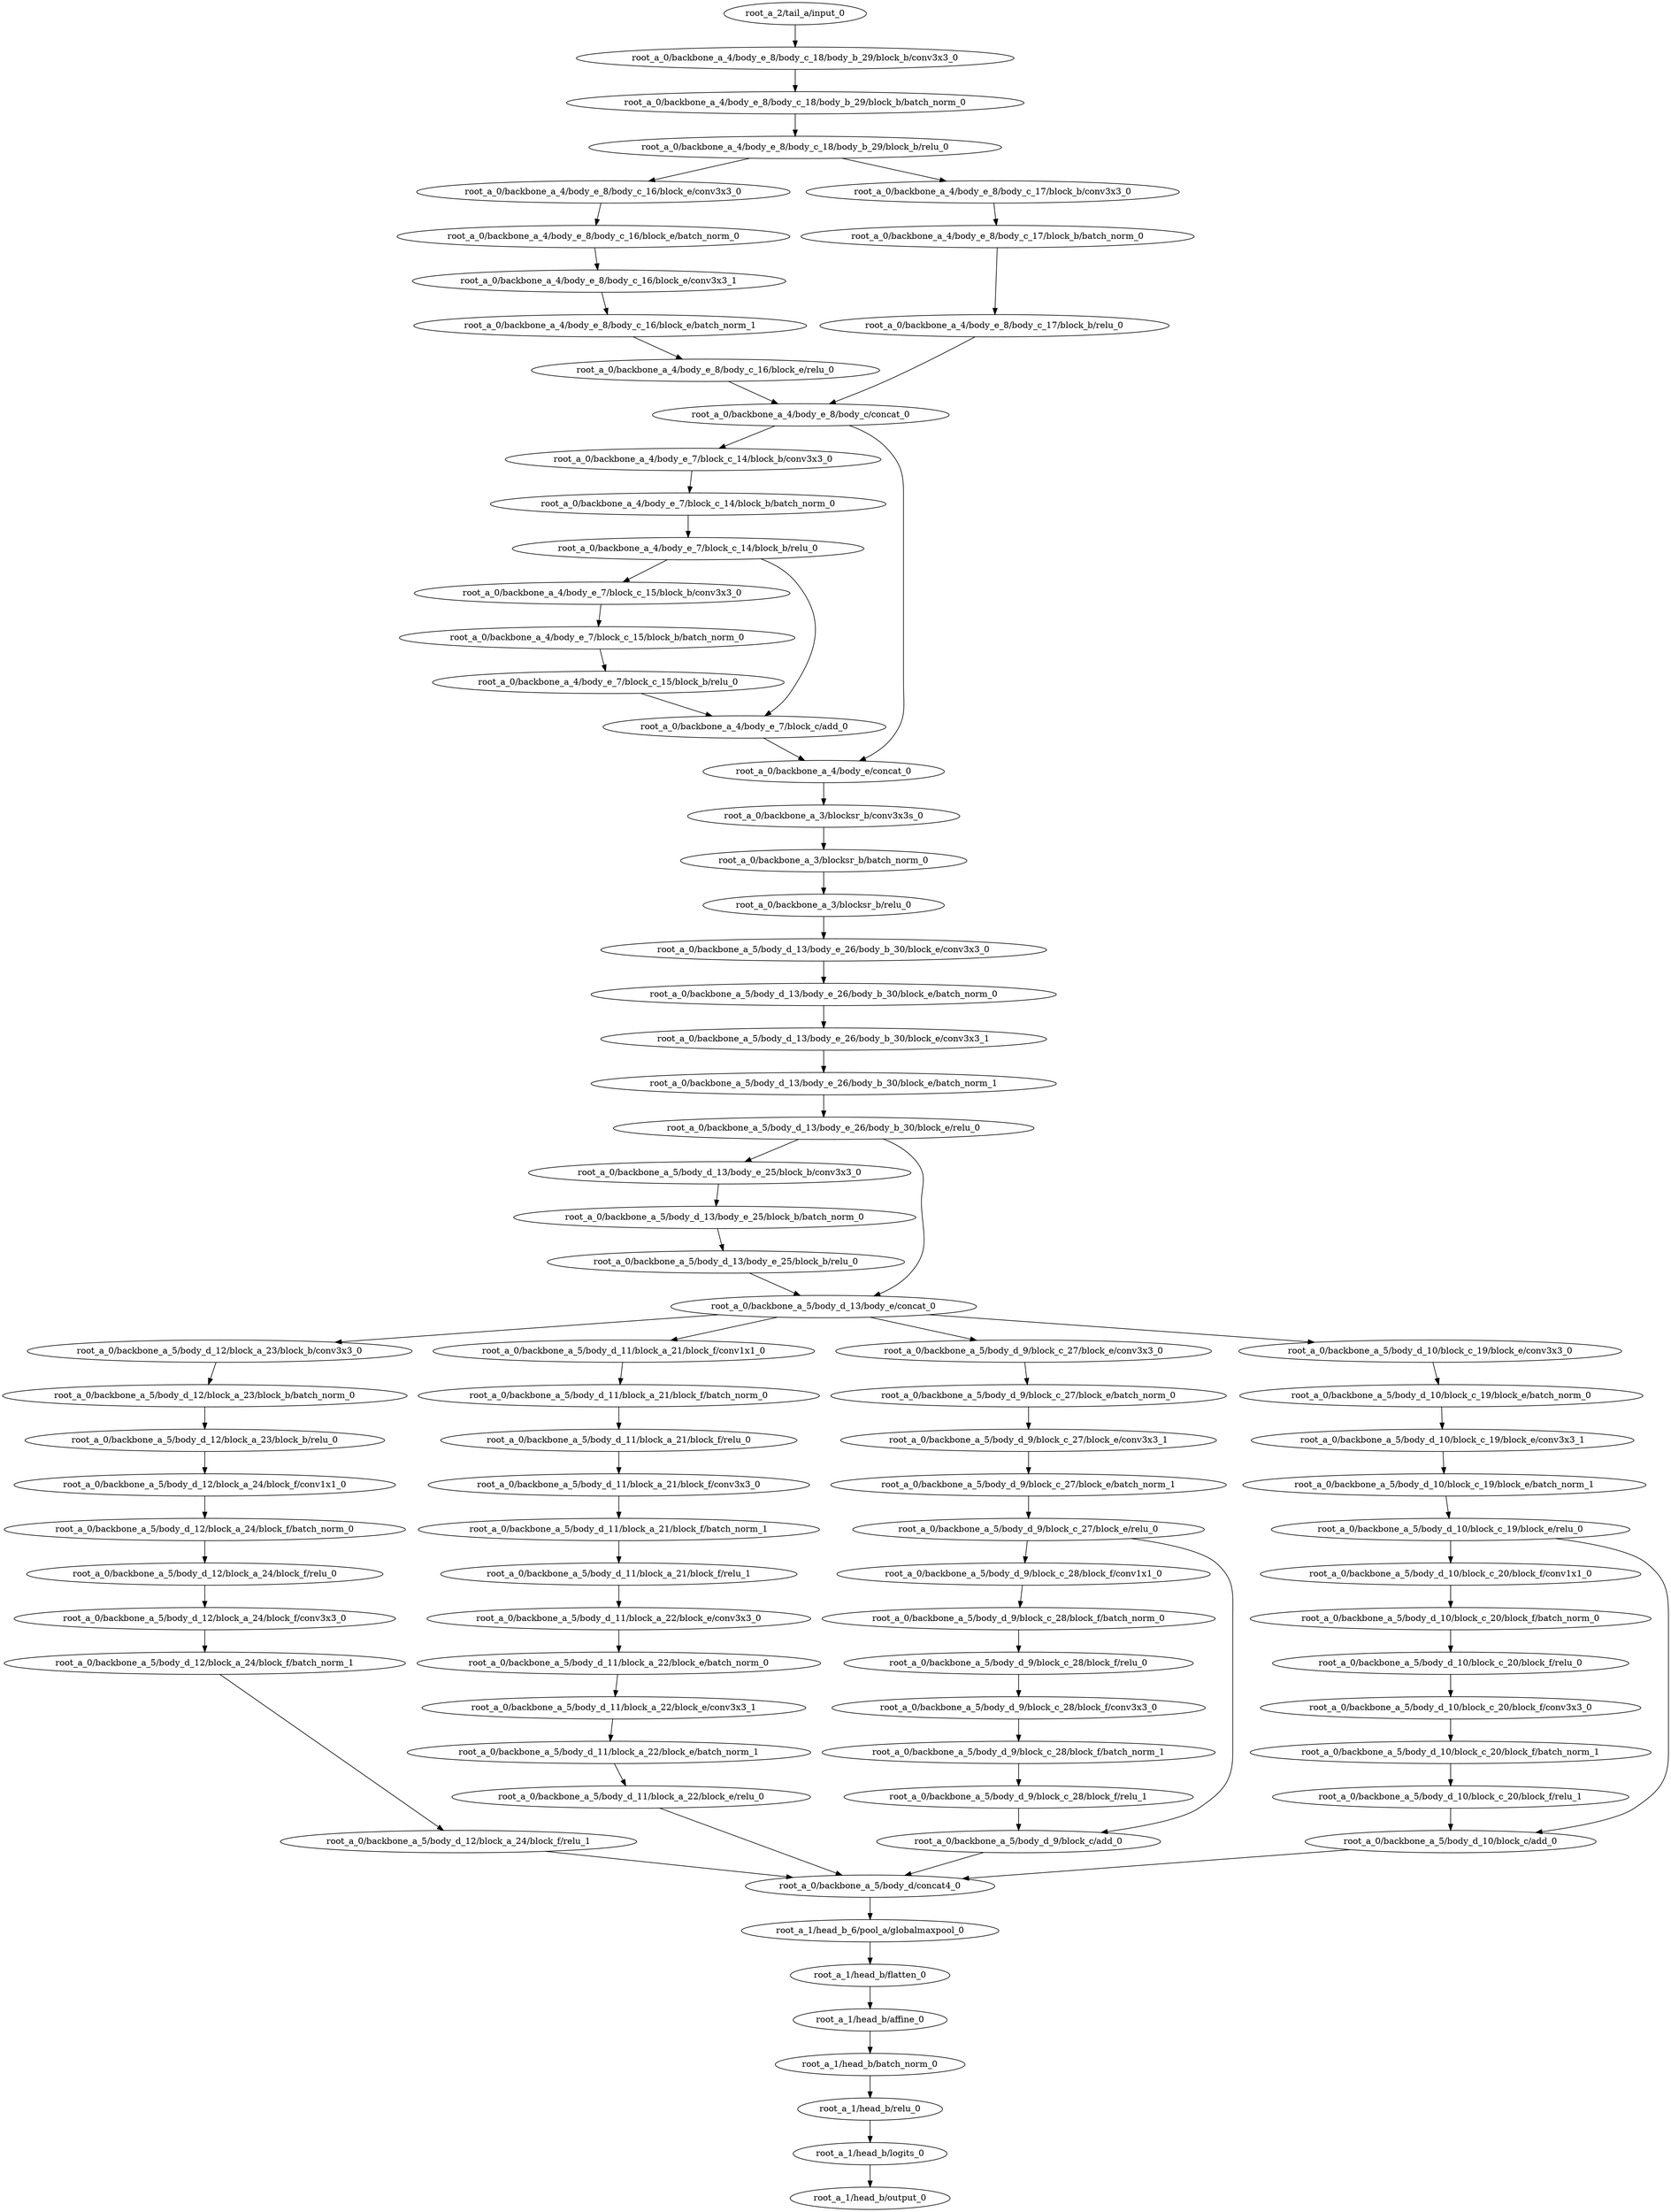 digraph root_a {
	"root_a_2/tail_a/input_0"
	"root_a_0/backbone_a_4/body_e_8/body_c_18/body_b_29/block_b/conv3x3_0"
	"root_a_0/backbone_a_4/body_e_8/body_c_18/body_b_29/block_b/batch_norm_0"
	"root_a_0/backbone_a_4/body_e_8/body_c_18/body_b_29/block_b/relu_0"
	"root_a_0/backbone_a_4/body_e_8/body_c_16/block_e/conv3x3_0"
	"root_a_0/backbone_a_4/body_e_8/body_c_16/block_e/batch_norm_0"
	"root_a_0/backbone_a_4/body_e_8/body_c_16/block_e/conv3x3_1"
	"root_a_0/backbone_a_4/body_e_8/body_c_16/block_e/batch_norm_1"
	"root_a_0/backbone_a_4/body_e_8/body_c_16/block_e/relu_0"
	"root_a_0/backbone_a_4/body_e_8/body_c_17/block_b/conv3x3_0"
	"root_a_0/backbone_a_4/body_e_8/body_c_17/block_b/batch_norm_0"
	"root_a_0/backbone_a_4/body_e_8/body_c_17/block_b/relu_0"
	"root_a_0/backbone_a_4/body_e_8/body_c/concat_0"
	"root_a_0/backbone_a_4/body_e_7/block_c_14/block_b/conv3x3_0"
	"root_a_0/backbone_a_4/body_e_7/block_c_14/block_b/batch_norm_0"
	"root_a_0/backbone_a_4/body_e_7/block_c_14/block_b/relu_0"
	"root_a_0/backbone_a_4/body_e_7/block_c_15/block_b/conv3x3_0"
	"root_a_0/backbone_a_4/body_e_7/block_c_15/block_b/batch_norm_0"
	"root_a_0/backbone_a_4/body_e_7/block_c_15/block_b/relu_0"
	"root_a_0/backbone_a_4/body_e_7/block_c/add_0"
	"root_a_0/backbone_a_4/body_e/concat_0"
	"root_a_0/backbone_a_3/blocksr_b/conv3x3s_0"
	"root_a_0/backbone_a_3/blocksr_b/batch_norm_0"
	"root_a_0/backbone_a_3/blocksr_b/relu_0"
	"root_a_0/backbone_a_5/body_d_13/body_e_26/body_b_30/block_e/conv3x3_0"
	"root_a_0/backbone_a_5/body_d_13/body_e_26/body_b_30/block_e/batch_norm_0"
	"root_a_0/backbone_a_5/body_d_13/body_e_26/body_b_30/block_e/conv3x3_1"
	"root_a_0/backbone_a_5/body_d_13/body_e_26/body_b_30/block_e/batch_norm_1"
	"root_a_0/backbone_a_5/body_d_13/body_e_26/body_b_30/block_e/relu_0"
	"root_a_0/backbone_a_5/body_d_13/body_e_25/block_b/conv3x3_0"
	"root_a_0/backbone_a_5/body_d_13/body_e_25/block_b/batch_norm_0"
	"root_a_0/backbone_a_5/body_d_13/body_e_25/block_b/relu_0"
	"root_a_0/backbone_a_5/body_d_13/body_e/concat_0"
	"root_a_0/backbone_a_5/body_d_12/block_a_23/block_b/conv3x3_0"
	"root_a_0/backbone_a_5/body_d_12/block_a_23/block_b/batch_norm_0"
	"root_a_0/backbone_a_5/body_d_12/block_a_23/block_b/relu_0"
	"root_a_0/backbone_a_5/body_d_12/block_a_24/block_f/conv1x1_0"
	"root_a_0/backbone_a_5/body_d_12/block_a_24/block_f/batch_norm_0"
	"root_a_0/backbone_a_5/body_d_12/block_a_24/block_f/relu_0"
	"root_a_0/backbone_a_5/body_d_12/block_a_24/block_f/conv3x3_0"
	"root_a_0/backbone_a_5/body_d_12/block_a_24/block_f/batch_norm_1"
	"root_a_0/backbone_a_5/body_d_12/block_a_24/block_f/relu_1"
	"root_a_0/backbone_a_5/body_d_11/block_a_21/block_f/conv1x1_0"
	"root_a_0/backbone_a_5/body_d_11/block_a_21/block_f/batch_norm_0"
	"root_a_0/backbone_a_5/body_d_11/block_a_21/block_f/relu_0"
	"root_a_0/backbone_a_5/body_d_11/block_a_21/block_f/conv3x3_0"
	"root_a_0/backbone_a_5/body_d_11/block_a_21/block_f/batch_norm_1"
	"root_a_0/backbone_a_5/body_d_11/block_a_21/block_f/relu_1"
	"root_a_0/backbone_a_5/body_d_11/block_a_22/block_e/conv3x3_0"
	"root_a_0/backbone_a_5/body_d_11/block_a_22/block_e/batch_norm_0"
	"root_a_0/backbone_a_5/body_d_11/block_a_22/block_e/conv3x3_1"
	"root_a_0/backbone_a_5/body_d_11/block_a_22/block_e/batch_norm_1"
	"root_a_0/backbone_a_5/body_d_11/block_a_22/block_e/relu_0"
	"root_a_0/backbone_a_5/body_d_9/block_c_27/block_e/conv3x3_0"
	"root_a_0/backbone_a_5/body_d_9/block_c_27/block_e/batch_norm_0"
	"root_a_0/backbone_a_5/body_d_9/block_c_27/block_e/conv3x3_1"
	"root_a_0/backbone_a_5/body_d_9/block_c_27/block_e/batch_norm_1"
	"root_a_0/backbone_a_5/body_d_9/block_c_27/block_e/relu_0"
	"root_a_0/backbone_a_5/body_d_9/block_c_28/block_f/conv1x1_0"
	"root_a_0/backbone_a_5/body_d_9/block_c_28/block_f/batch_norm_0"
	"root_a_0/backbone_a_5/body_d_9/block_c_28/block_f/relu_0"
	"root_a_0/backbone_a_5/body_d_9/block_c_28/block_f/conv3x3_0"
	"root_a_0/backbone_a_5/body_d_9/block_c_28/block_f/batch_norm_1"
	"root_a_0/backbone_a_5/body_d_9/block_c_28/block_f/relu_1"
	"root_a_0/backbone_a_5/body_d_9/block_c/add_0"
	"root_a_0/backbone_a_5/body_d_10/block_c_19/block_e/conv3x3_0"
	"root_a_0/backbone_a_5/body_d_10/block_c_19/block_e/batch_norm_0"
	"root_a_0/backbone_a_5/body_d_10/block_c_19/block_e/conv3x3_1"
	"root_a_0/backbone_a_5/body_d_10/block_c_19/block_e/batch_norm_1"
	"root_a_0/backbone_a_5/body_d_10/block_c_19/block_e/relu_0"
	"root_a_0/backbone_a_5/body_d_10/block_c_20/block_f/conv1x1_0"
	"root_a_0/backbone_a_5/body_d_10/block_c_20/block_f/batch_norm_0"
	"root_a_0/backbone_a_5/body_d_10/block_c_20/block_f/relu_0"
	"root_a_0/backbone_a_5/body_d_10/block_c_20/block_f/conv3x3_0"
	"root_a_0/backbone_a_5/body_d_10/block_c_20/block_f/batch_norm_1"
	"root_a_0/backbone_a_5/body_d_10/block_c_20/block_f/relu_1"
	"root_a_0/backbone_a_5/body_d_10/block_c/add_0"
	"root_a_0/backbone_a_5/body_d/concat4_0"
	"root_a_1/head_b_6/pool_a/globalmaxpool_0"
	"root_a_1/head_b/flatten_0"
	"root_a_1/head_b/affine_0"
	"root_a_1/head_b/batch_norm_0"
	"root_a_1/head_b/relu_0"
	"root_a_1/head_b/logits_0"
	"root_a_1/head_b/output_0"

	"root_a_2/tail_a/input_0" -> "root_a_0/backbone_a_4/body_e_8/body_c_18/body_b_29/block_b/conv3x3_0"
	"root_a_0/backbone_a_4/body_e_8/body_c_18/body_b_29/block_b/conv3x3_0" -> "root_a_0/backbone_a_4/body_e_8/body_c_18/body_b_29/block_b/batch_norm_0"
	"root_a_0/backbone_a_4/body_e_8/body_c_18/body_b_29/block_b/batch_norm_0" -> "root_a_0/backbone_a_4/body_e_8/body_c_18/body_b_29/block_b/relu_0"
	"root_a_0/backbone_a_4/body_e_8/body_c_18/body_b_29/block_b/relu_0" -> "root_a_0/backbone_a_4/body_e_8/body_c_16/block_e/conv3x3_0"
	"root_a_0/backbone_a_4/body_e_8/body_c_16/block_e/conv3x3_0" -> "root_a_0/backbone_a_4/body_e_8/body_c_16/block_e/batch_norm_0"
	"root_a_0/backbone_a_4/body_e_8/body_c_16/block_e/batch_norm_0" -> "root_a_0/backbone_a_4/body_e_8/body_c_16/block_e/conv3x3_1"
	"root_a_0/backbone_a_4/body_e_8/body_c_16/block_e/conv3x3_1" -> "root_a_0/backbone_a_4/body_e_8/body_c_16/block_e/batch_norm_1"
	"root_a_0/backbone_a_4/body_e_8/body_c_16/block_e/batch_norm_1" -> "root_a_0/backbone_a_4/body_e_8/body_c_16/block_e/relu_0"
	"root_a_0/backbone_a_4/body_e_8/body_c_18/body_b_29/block_b/relu_0" -> "root_a_0/backbone_a_4/body_e_8/body_c_17/block_b/conv3x3_0"
	"root_a_0/backbone_a_4/body_e_8/body_c_17/block_b/conv3x3_0" -> "root_a_0/backbone_a_4/body_e_8/body_c_17/block_b/batch_norm_0"
	"root_a_0/backbone_a_4/body_e_8/body_c_17/block_b/batch_norm_0" -> "root_a_0/backbone_a_4/body_e_8/body_c_17/block_b/relu_0"
	"root_a_0/backbone_a_4/body_e_8/body_c_16/block_e/relu_0" -> "root_a_0/backbone_a_4/body_e_8/body_c/concat_0"
	"root_a_0/backbone_a_4/body_e_8/body_c_17/block_b/relu_0" -> "root_a_0/backbone_a_4/body_e_8/body_c/concat_0"
	"root_a_0/backbone_a_4/body_e_8/body_c/concat_0" -> "root_a_0/backbone_a_4/body_e_7/block_c_14/block_b/conv3x3_0"
	"root_a_0/backbone_a_4/body_e_7/block_c_14/block_b/conv3x3_0" -> "root_a_0/backbone_a_4/body_e_7/block_c_14/block_b/batch_norm_0"
	"root_a_0/backbone_a_4/body_e_7/block_c_14/block_b/batch_norm_0" -> "root_a_0/backbone_a_4/body_e_7/block_c_14/block_b/relu_0"
	"root_a_0/backbone_a_4/body_e_7/block_c_14/block_b/relu_0" -> "root_a_0/backbone_a_4/body_e_7/block_c_15/block_b/conv3x3_0"
	"root_a_0/backbone_a_4/body_e_7/block_c_15/block_b/conv3x3_0" -> "root_a_0/backbone_a_4/body_e_7/block_c_15/block_b/batch_norm_0"
	"root_a_0/backbone_a_4/body_e_7/block_c_15/block_b/batch_norm_0" -> "root_a_0/backbone_a_4/body_e_7/block_c_15/block_b/relu_0"
	"root_a_0/backbone_a_4/body_e_7/block_c_15/block_b/relu_0" -> "root_a_0/backbone_a_4/body_e_7/block_c/add_0"
	"root_a_0/backbone_a_4/body_e_7/block_c_14/block_b/relu_0" -> "root_a_0/backbone_a_4/body_e_7/block_c/add_0"
	"root_a_0/backbone_a_4/body_e_8/body_c/concat_0" -> "root_a_0/backbone_a_4/body_e/concat_0"
	"root_a_0/backbone_a_4/body_e_7/block_c/add_0" -> "root_a_0/backbone_a_4/body_e/concat_0"
	"root_a_0/backbone_a_4/body_e/concat_0" -> "root_a_0/backbone_a_3/blocksr_b/conv3x3s_0"
	"root_a_0/backbone_a_3/blocksr_b/conv3x3s_0" -> "root_a_0/backbone_a_3/blocksr_b/batch_norm_0"
	"root_a_0/backbone_a_3/blocksr_b/batch_norm_0" -> "root_a_0/backbone_a_3/blocksr_b/relu_0"
	"root_a_0/backbone_a_3/blocksr_b/relu_0" -> "root_a_0/backbone_a_5/body_d_13/body_e_26/body_b_30/block_e/conv3x3_0"
	"root_a_0/backbone_a_5/body_d_13/body_e_26/body_b_30/block_e/conv3x3_0" -> "root_a_0/backbone_a_5/body_d_13/body_e_26/body_b_30/block_e/batch_norm_0"
	"root_a_0/backbone_a_5/body_d_13/body_e_26/body_b_30/block_e/batch_norm_0" -> "root_a_0/backbone_a_5/body_d_13/body_e_26/body_b_30/block_e/conv3x3_1"
	"root_a_0/backbone_a_5/body_d_13/body_e_26/body_b_30/block_e/conv3x3_1" -> "root_a_0/backbone_a_5/body_d_13/body_e_26/body_b_30/block_e/batch_norm_1"
	"root_a_0/backbone_a_5/body_d_13/body_e_26/body_b_30/block_e/batch_norm_1" -> "root_a_0/backbone_a_5/body_d_13/body_e_26/body_b_30/block_e/relu_0"
	"root_a_0/backbone_a_5/body_d_13/body_e_26/body_b_30/block_e/relu_0" -> "root_a_0/backbone_a_5/body_d_13/body_e_25/block_b/conv3x3_0"
	"root_a_0/backbone_a_5/body_d_13/body_e_25/block_b/conv3x3_0" -> "root_a_0/backbone_a_5/body_d_13/body_e_25/block_b/batch_norm_0"
	"root_a_0/backbone_a_5/body_d_13/body_e_25/block_b/batch_norm_0" -> "root_a_0/backbone_a_5/body_d_13/body_e_25/block_b/relu_0"
	"root_a_0/backbone_a_5/body_d_13/body_e_26/body_b_30/block_e/relu_0" -> "root_a_0/backbone_a_5/body_d_13/body_e/concat_0"
	"root_a_0/backbone_a_5/body_d_13/body_e_25/block_b/relu_0" -> "root_a_0/backbone_a_5/body_d_13/body_e/concat_0"
	"root_a_0/backbone_a_5/body_d_13/body_e/concat_0" -> "root_a_0/backbone_a_5/body_d_12/block_a_23/block_b/conv3x3_0"
	"root_a_0/backbone_a_5/body_d_12/block_a_23/block_b/conv3x3_0" -> "root_a_0/backbone_a_5/body_d_12/block_a_23/block_b/batch_norm_0"
	"root_a_0/backbone_a_5/body_d_12/block_a_23/block_b/batch_norm_0" -> "root_a_0/backbone_a_5/body_d_12/block_a_23/block_b/relu_0"
	"root_a_0/backbone_a_5/body_d_12/block_a_23/block_b/relu_0" -> "root_a_0/backbone_a_5/body_d_12/block_a_24/block_f/conv1x1_0"
	"root_a_0/backbone_a_5/body_d_12/block_a_24/block_f/conv1x1_0" -> "root_a_0/backbone_a_5/body_d_12/block_a_24/block_f/batch_norm_0"
	"root_a_0/backbone_a_5/body_d_12/block_a_24/block_f/batch_norm_0" -> "root_a_0/backbone_a_5/body_d_12/block_a_24/block_f/relu_0"
	"root_a_0/backbone_a_5/body_d_12/block_a_24/block_f/relu_0" -> "root_a_0/backbone_a_5/body_d_12/block_a_24/block_f/conv3x3_0"
	"root_a_0/backbone_a_5/body_d_12/block_a_24/block_f/conv3x3_0" -> "root_a_0/backbone_a_5/body_d_12/block_a_24/block_f/batch_norm_1"
	"root_a_0/backbone_a_5/body_d_12/block_a_24/block_f/batch_norm_1" -> "root_a_0/backbone_a_5/body_d_12/block_a_24/block_f/relu_1"
	"root_a_0/backbone_a_5/body_d_13/body_e/concat_0" -> "root_a_0/backbone_a_5/body_d_11/block_a_21/block_f/conv1x1_0"
	"root_a_0/backbone_a_5/body_d_11/block_a_21/block_f/conv1x1_0" -> "root_a_0/backbone_a_5/body_d_11/block_a_21/block_f/batch_norm_0"
	"root_a_0/backbone_a_5/body_d_11/block_a_21/block_f/batch_norm_0" -> "root_a_0/backbone_a_5/body_d_11/block_a_21/block_f/relu_0"
	"root_a_0/backbone_a_5/body_d_11/block_a_21/block_f/relu_0" -> "root_a_0/backbone_a_5/body_d_11/block_a_21/block_f/conv3x3_0"
	"root_a_0/backbone_a_5/body_d_11/block_a_21/block_f/conv3x3_0" -> "root_a_0/backbone_a_5/body_d_11/block_a_21/block_f/batch_norm_1"
	"root_a_0/backbone_a_5/body_d_11/block_a_21/block_f/batch_norm_1" -> "root_a_0/backbone_a_5/body_d_11/block_a_21/block_f/relu_1"
	"root_a_0/backbone_a_5/body_d_11/block_a_21/block_f/relu_1" -> "root_a_0/backbone_a_5/body_d_11/block_a_22/block_e/conv3x3_0"
	"root_a_0/backbone_a_5/body_d_11/block_a_22/block_e/conv3x3_0" -> "root_a_0/backbone_a_5/body_d_11/block_a_22/block_e/batch_norm_0"
	"root_a_0/backbone_a_5/body_d_11/block_a_22/block_e/batch_norm_0" -> "root_a_0/backbone_a_5/body_d_11/block_a_22/block_e/conv3x3_1"
	"root_a_0/backbone_a_5/body_d_11/block_a_22/block_e/conv3x3_1" -> "root_a_0/backbone_a_5/body_d_11/block_a_22/block_e/batch_norm_1"
	"root_a_0/backbone_a_5/body_d_11/block_a_22/block_e/batch_norm_1" -> "root_a_0/backbone_a_5/body_d_11/block_a_22/block_e/relu_0"
	"root_a_0/backbone_a_5/body_d_13/body_e/concat_0" -> "root_a_0/backbone_a_5/body_d_9/block_c_27/block_e/conv3x3_0"
	"root_a_0/backbone_a_5/body_d_9/block_c_27/block_e/conv3x3_0" -> "root_a_0/backbone_a_5/body_d_9/block_c_27/block_e/batch_norm_0"
	"root_a_0/backbone_a_5/body_d_9/block_c_27/block_e/batch_norm_0" -> "root_a_0/backbone_a_5/body_d_9/block_c_27/block_e/conv3x3_1"
	"root_a_0/backbone_a_5/body_d_9/block_c_27/block_e/conv3x3_1" -> "root_a_0/backbone_a_5/body_d_9/block_c_27/block_e/batch_norm_1"
	"root_a_0/backbone_a_5/body_d_9/block_c_27/block_e/batch_norm_1" -> "root_a_0/backbone_a_5/body_d_9/block_c_27/block_e/relu_0"
	"root_a_0/backbone_a_5/body_d_9/block_c_27/block_e/relu_0" -> "root_a_0/backbone_a_5/body_d_9/block_c_28/block_f/conv1x1_0"
	"root_a_0/backbone_a_5/body_d_9/block_c_28/block_f/conv1x1_0" -> "root_a_0/backbone_a_5/body_d_9/block_c_28/block_f/batch_norm_0"
	"root_a_0/backbone_a_5/body_d_9/block_c_28/block_f/batch_norm_0" -> "root_a_0/backbone_a_5/body_d_9/block_c_28/block_f/relu_0"
	"root_a_0/backbone_a_5/body_d_9/block_c_28/block_f/relu_0" -> "root_a_0/backbone_a_5/body_d_9/block_c_28/block_f/conv3x3_0"
	"root_a_0/backbone_a_5/body_d_9/block_c_28/block_f/conv3x3_0" -> "root_a_0/backbone_a_5/body_d_9/block_c_28/block_f/batch_norm_1"
	"root_a_0/backbone_a_5/body_d_9/block_c_28/block_f/batch_norm_1" -> "root_a_0/backbone_a_5/body_d_9/block_c_28/block_f/relu_1"
	"root_a_0/backbone_a_5/body_d_9/block_c_28/block_f/relu_1" -> "root_a_0/backbone_a_5/body_d_9/block_c/add_0"
	"root_a_0/backbone_a_5/body_d_9/block_c_27/block_e/relu_0" -> "root_a_0/backbone_a_5/body_d_9/block_c/add_0"
	"root_a_0/backbone_a_5/body_d_13/body_e/concat_0" -> "root_a_0/backbone_a_5/body_d_10/block_c_19/block_e/conv3x3_0"
	"root_a_0/backbone_a_5/body_d_10/block_c_19/block_e/conv3x3_0" -> "root_a_0/backbone_a_5/body_d_10/block_c_19/block_e/batch_norm_0"
	"root_a_0/backbone_a_5/body_d_10/block_c_19/block_e/batch_norm_0" -> "root_a_0/backbone_a_5/body_d_10/block_c_19/block_e/conv3x3_1"
	"root_a_0/backbone_a_5/body_d_10/block_c_19/block_e/conv3x3_1" -> "root_a_0/backbone_a_5/body_d_10/block_c_19/block_e/batch_norm_1"
	"root_a_0/backbone_a_5/body_d_10/block_c_19/block_e/batch_norm_1" -> "root_a_0/backbone_a_5/body_d_10/block_c_19/block_e/relu_0"
	"root_a_0/backbone_a_5/body_d_10/block_c_19/block_e/relu_0" -> "root_a_0/backbone_a_5/body_d_10/block_c_20/block_f/conv1x1_0"
	"root_a_0/backbone_a_5/body_d_10/block_c_20/block_f/conv1x1_0" -> "root_a_0/backbone_a_5/body_d_10/block_c_20/block_f/batch_norm_0"
	"root_a_0/backbone_a_5/body_d_10/block_c_20/block_f/batch_norm_0" -> "root_a_0/backbone_a_5/body_d_10/block_c_20/block_f/relu_0"
	"root_a_0/backbone_a_5/body_d_10/block_c_20/block_f/relu_0" -> "root_a_0/backbone_a_5/body_d_10/block_c_20/block_f/conv3x3_0"
	"root_a_0/backbone_a_5/body_d_10/block_c_20/block_f/conv3x3_0" -> "root_a_0/backbone_a_5/body_d_10/block_c_20/block_f/batch_norm_1"
	"root_a_0/backbone_a_5/body_d_10/block_c_20/block_f/batch_norm_1" -> "root_a_0/backbone_a_5/body_d_10/block_c_20/block_f/relu_1"
	"root_a_0/backbone_a_5/body_d_10/block_c_19/block_e/relu_0" -> "root_a_0/backbone_a_5/body_d_10/block_c/add_0"
	"root_a_0/backbone_a_5/body_d_10/block_c_20/block_f/relu_1" -> "root_a_0/backbone_a_5/body_d_10/block_c/add_0"
	"root_a_0/backbone_a_5/body_d_12/block_a_24/block_f/relu_1" -> "root_a_0/backbone_a_5/body_d/concat4_0"
	"root_a_0/backbone_a_5/body_d_11/block_a_22/block_e/relu_0" -> "root_a_0/backbone_a_5/body_d/concat4_0"
	"root_a_0/backbone_a_5/body_d_9/block_c/add_0" -> "root_a_0/backbone_a_5/body_d/concat4_0"
	"root_a_0/backbone_a_5/body_d_10/block_c/add_0" -> "root_a_0/backbone_a_5/body_d/concat4_0"
	"root_a_0/backbone_a_5/body_d/concat4_0" -> "root_a_1/head_b_6/pool_a/globalmaxpool_0"
	"root_a_1/head_b_6/pool_a/globalmaxpool_0" -> "root_a_1/head_b/flatten_0"
	"root_a_1/head_b/flatten_0" -> "root_a_1/head_b/affine_0"
	"root_a_1/head_b/affine_0" -> "root_a_1/head_b/batch_norm_0"
	"root_a_1/head_b/batch_norm_0" -> "root_a_1/head_b/relu_0"
	"root_a_1/head_b/relu_0" -> "root_a_1/head_b/logits_0"
	"root_a_1/head_b/logits_0" -> "root_a_1/head_b/output_0"

}